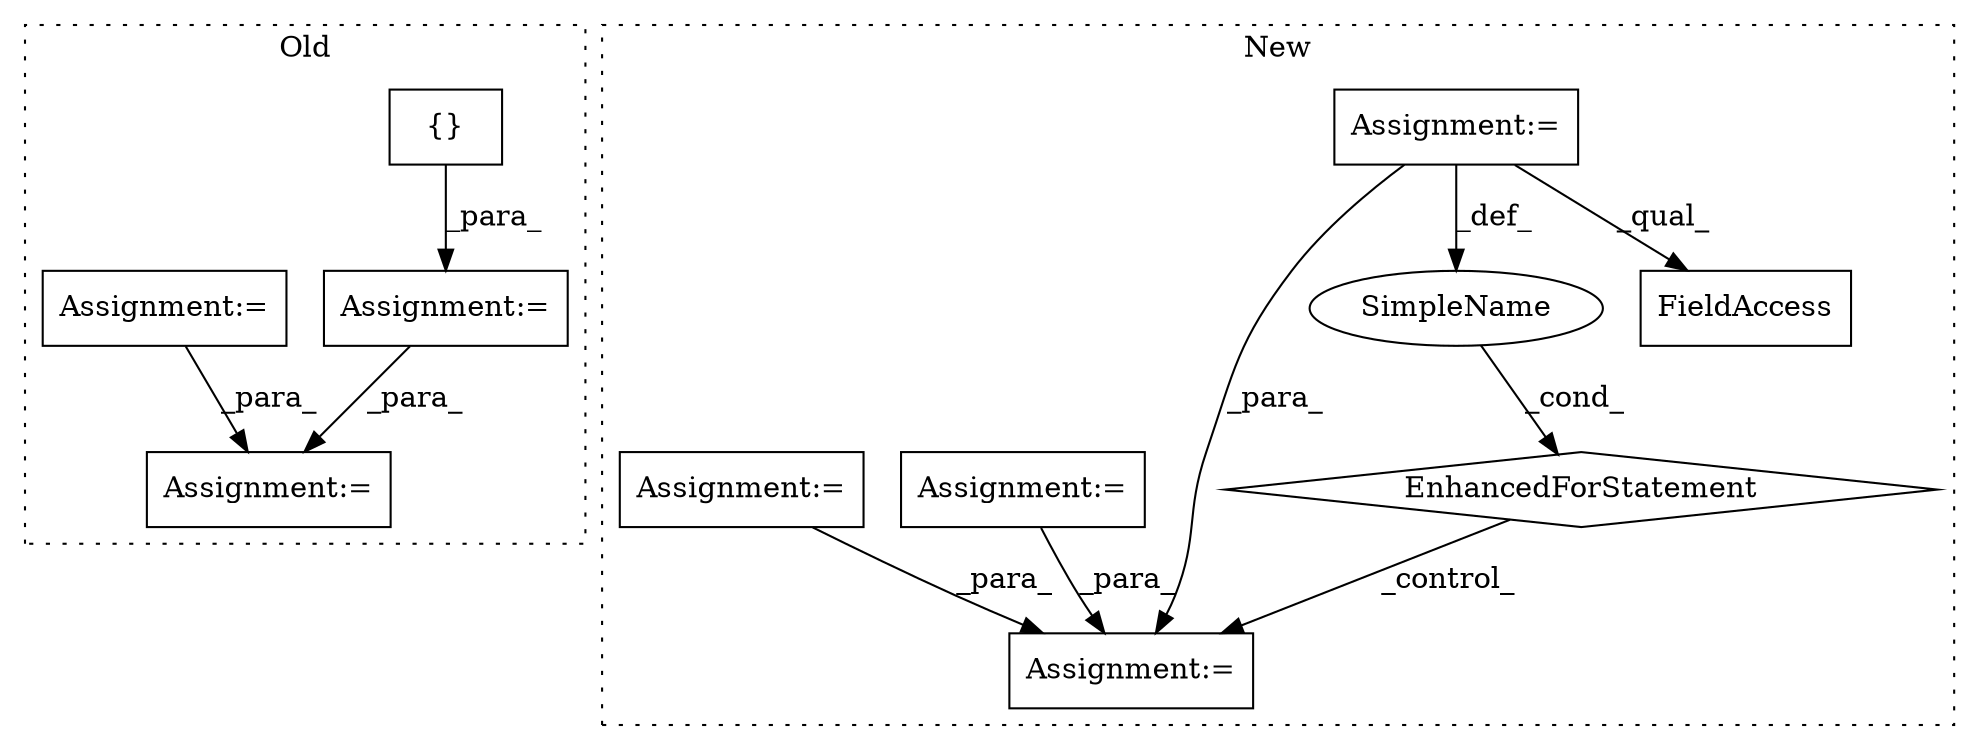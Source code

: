 digraph G {
subgraph cluster0 {
1 [label="{}" a="4" s="26791,26795" l="1,1" shape="box"];
4 [label="Assignment:=" a="7" s="26778" l="1" shape="box"];
8 [label="Assignment:=" a="7" s="26889" l="2" shape="box"];
10 [label="Assignment:=" a="7" s="26816" l="1" shape="box"];
label = "Old";
style="dotted";
}
subgraph cluster1 {
2 [label="EnhancedForStatement" a="70" s="27977,28081" l="57,2" shape="diamond"];
3 [label="Assignment:=" a="7" s="27615" l="9" shape="box"];
5 [label="Assignment:=" a="7" s="28325" l="1" shape="box"];
6 [label="SimpleName" a="42" s="28041" l="13" shape="ellipse"];
7 [label="Assignment:=" a="7" s="27912" l="1" shape="box"];
9 [label="Assignment:=" a="7" s="27780" l="1" shape="box"];
11 [label="FieldAccess" a="22" s="28057" l="24" shape="box"];
label = "New";
style="dotted";
}
1 -> 4 [label="_para_"];
2 -> 5 [label="_control_"];
3 -> 5 [label="_para_"];
3 -> 11 [label="_qual_"];
3 -> 6 [label="_def_"];
4 -> 8 [label="_para_"];
6 -> 2 [label="_cond_"];
7 -> 5 [label="_para_"];
9 -> 5 [label="_para_"];
10 -> 8 [label="_para_"];
}